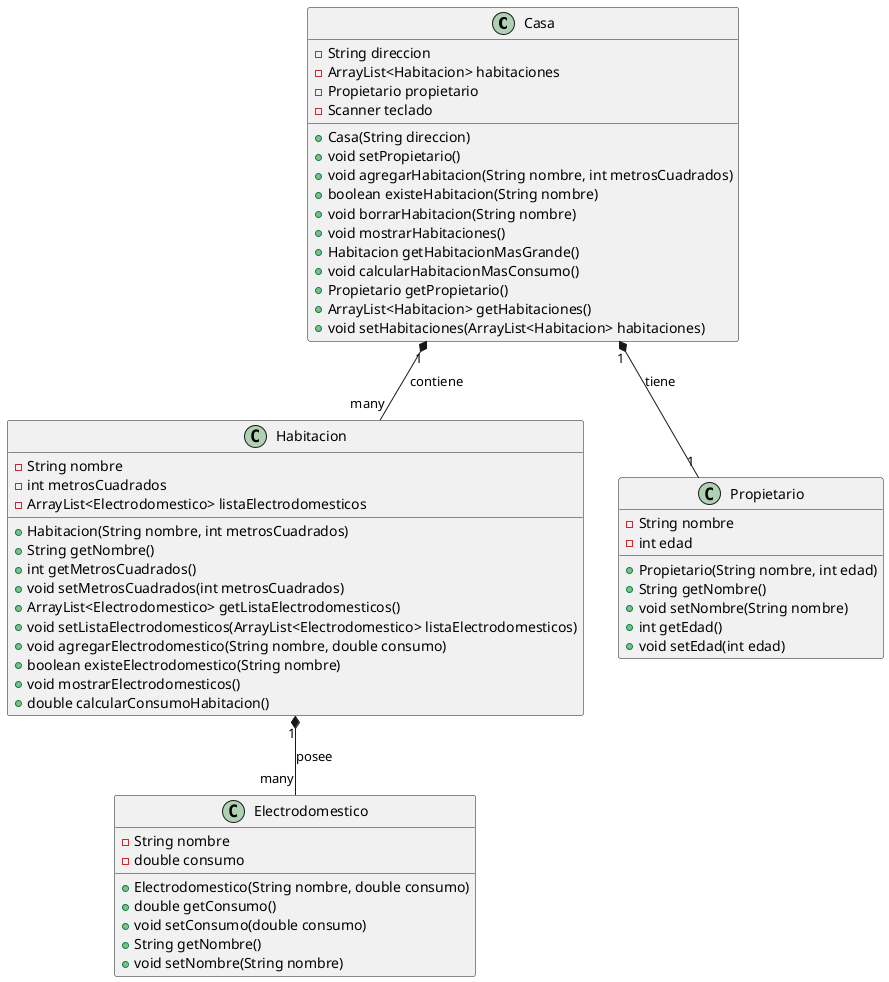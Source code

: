 @startuml

class Casa {
    - String direccion
    - ArrayList<Habitacion> habitaciones
    - Propietario propietario
    - Scanner teclado

    + Casa(String direccion)
    + void setPropietario()
    + void agregarHabitacion(String nombre, int metrosCuadrados)
    + boolean existeHabitacion(String nombre)
    + void borrarHabitacion(String nombre)
    + void mostrarHabitaciones()
    + Habitacion getHabitacionMasGrande()
    + void calcularHabitacionMasConsumo()
    + Propietario getPropietario()
    + ArrayList<Habitacion> getHabitaciones()
    + void setHabitaciones(ArrayList<Habitacion> habitaciones)
}

class Habitacion {
    - String nombre
    - int metrosCuadrados
    - ArrayList<Electrodomestico> listaElectrodomesticos

    + Habitacion(String nombre, int metrosCuadrados)
    + String getNombre()
    + int getMetrosCuadrados()
    + void setMetrosCuadrados(int metrosCuadrados)
    + ArrayList<Electrodomestico> getListaElectrodomesticos()
    + void setListaElectrodomesticos(ArrayList<Electrodomestico> listaElectrodomesticos)
    + void agregarElectrodomestico(String nombre, double consumo)
    + boolean existeElectrodomestico(String nombre)
    + void mostrarElectrodomesticos()
    + double calcularConsumoHabitacion()
}

class Electrodomestico {
    - String nombre
    - double consumo

    + Electrodomestico(String nombre, double consumo)
    + double getConsumo()
    + void setConsumo(double consumo)
    + String getNombre()
    + void setNombre(String nombre)
}

class Propietario {
    - String nombre
    - int edad

    + Propietario(String nombre, int edad)
    + String getNombre()
    + void setNombre(String nombre)
    + int getEdad()
    + void setEdad(int edad)
}

Casa "1" *-- "1" Propietario : tiene
Casa "1" *-- "many" Habitacion : contiene
Habitacion "1" *-- "many" Electrodomestico : posee

@enduml
